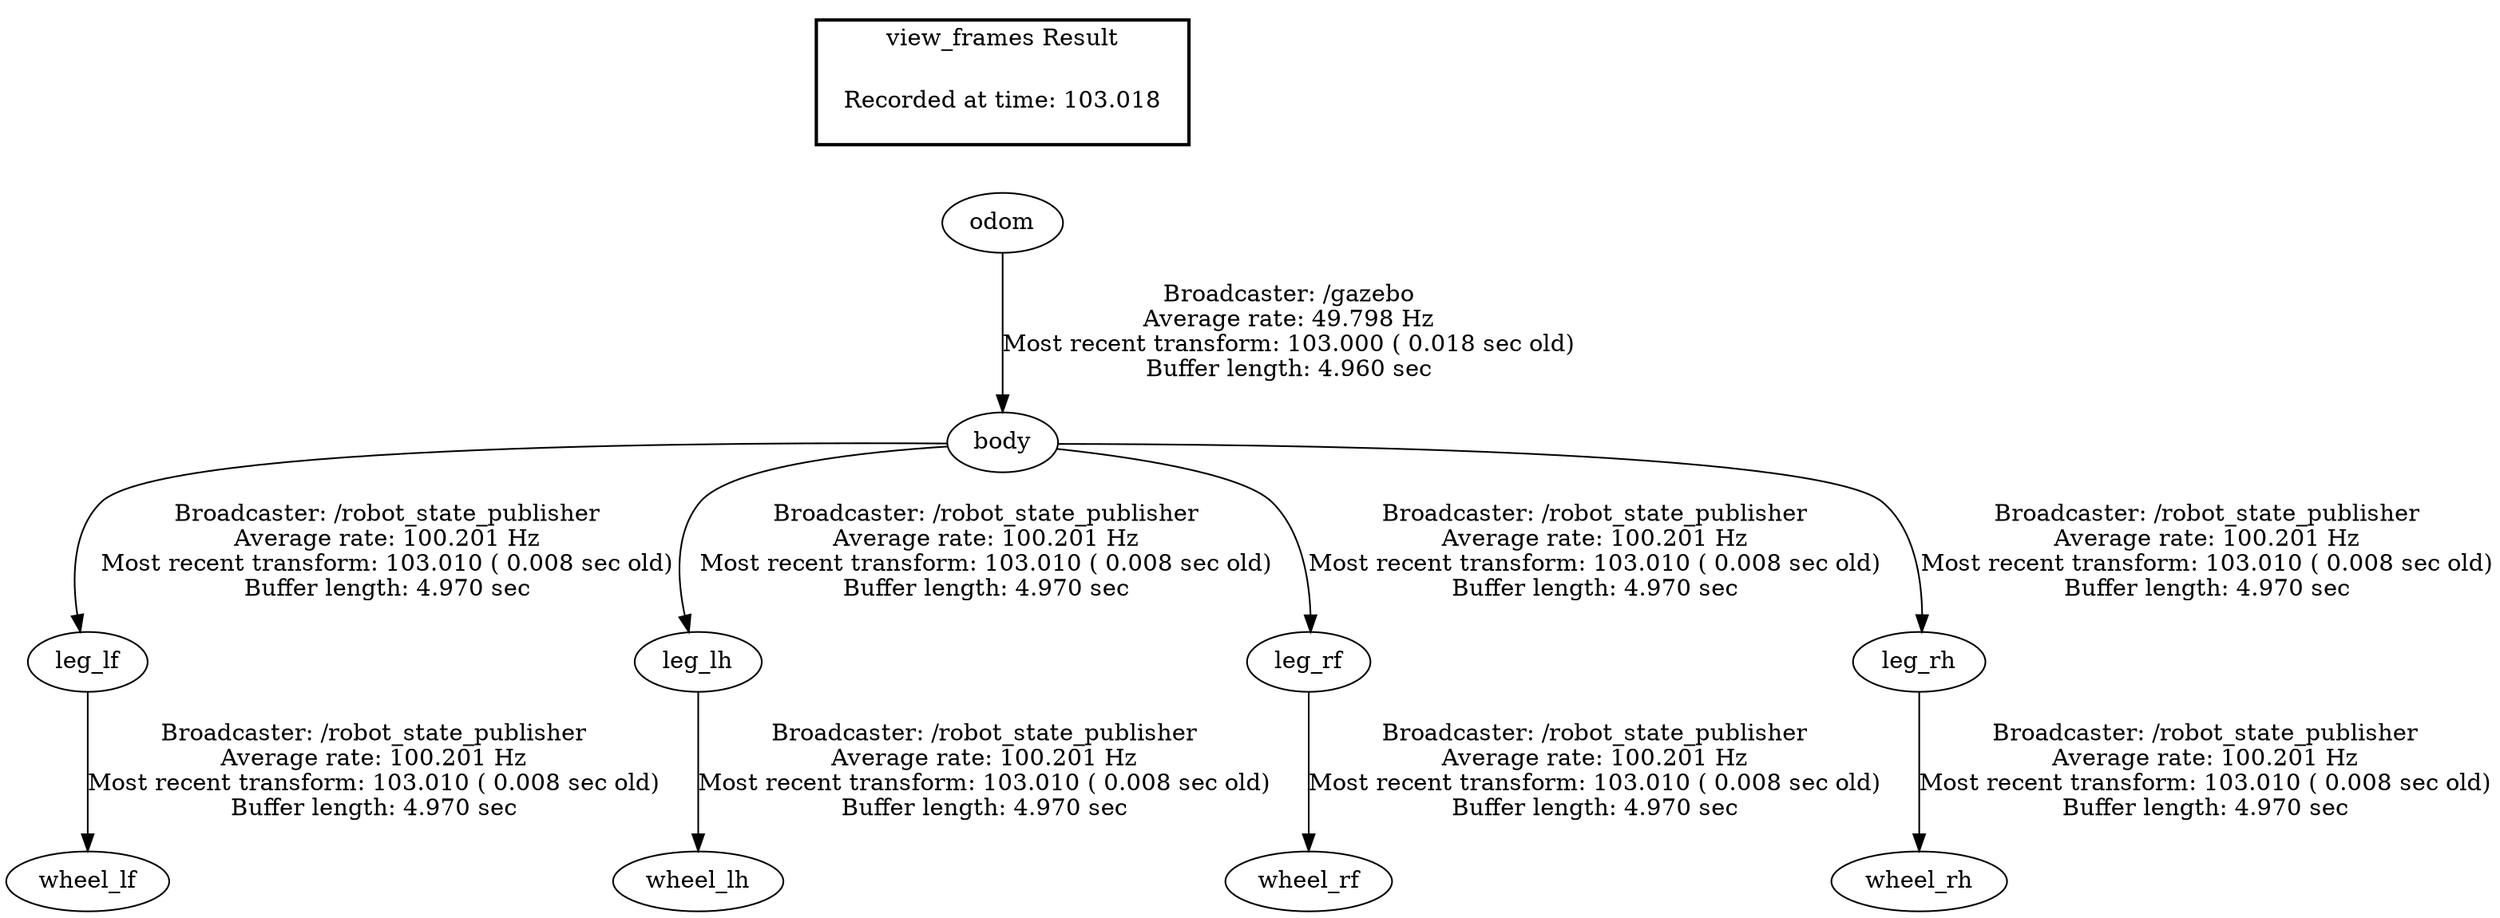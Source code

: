 digraph G {
"odom" -> "body"[label="Broadcaster: /gazebo\nAverage rate: 49.798 Hz\nMost recent transform: 103.000 ( 0.018 sec old)\nBuffer length: 4.960 sec\n"];
"body" -> "leg_lf"[label="Broadcaster: /robot_state_publisher\nAverage rate: 100.201 Hz\nMost recent transform: 103.010 ( 0.008 sec old)\nBuffer length: 4.970 sec\n"];
"body" -> "leg_lh"[label="Broadcaster: /robot_state_publisher\nAverage rate: 100.201 Hz\nMost recent transform: 103.010 ( 0.008 sec old)\nBuffer length: 4.970 sec\n"];
"body" -> "leg_rf"[label="Broadcaster: /robot_state_publisher\nAverage rate: 100.201 Hz\nMost recent transform: 103.010 ( 0.008 sec old)\nBuffer length: 4.970 sec\n"];
"body" -> "leg_rh"[label="Broadcaster: /robot_state_publisher\nAverage rate: 100.201 Hz\nMost recent transform: 103.010 ( 0.008 sec old)\nBuffer length: 4.970 sec\n"];
"leg_lf" -> "wheel_lf"[label="Broadcaster: /robot_state_publisher\nAverage rate: 100.201 Hz\nMost recent transform: 103.010 ( 0.008 sec old)\nBuffer length: 4.970 sec\n"];
"leg_lh" -> "wheel_lh"[label="Broadcaster: /robot_state_publisher\nAverage rate: 100.201 Hz\nMost recent transform: 103.010 ( 0.008 sec old)\nBuffer length: 4.970 sec\n"];
"leg_rf" -> "wheel_rf"[label="Broadcaster: /robot_state_publisher\nAverage rate: 100.201 Hz\nMost recent transform: 103.010 ( 0.008 sec old)\nBuffer length: 4.970 sec\n"];
"leg_rh" -> "wheel_rh"[label="Broadcaster: /robot_state_publisher\nAverage rate: 100.201 Hz\nMost recent transform: 103.010 ( 0.008 sec old)\nBuffer length: 4.970 sec\n"];
edge [style=invis];
 subgraph cluster_legend { style=bold; color=black; label ="view_frames Result";
"Recorded at time: 103.018"[ shape=plaintext ] ;
 }->"odom";
}